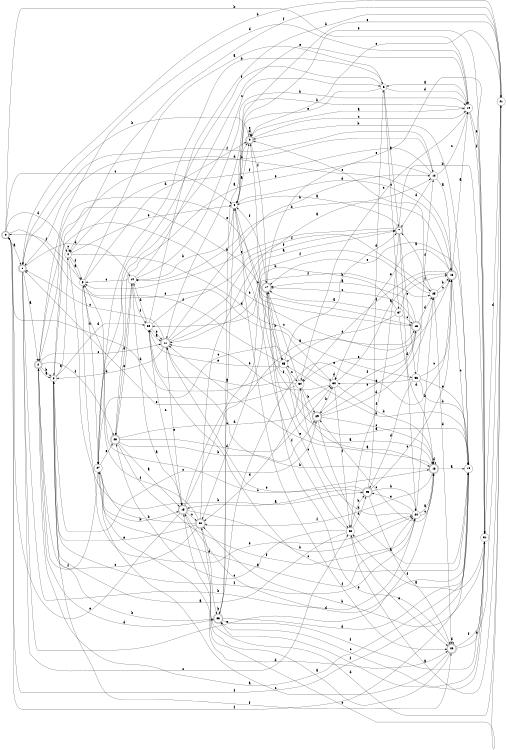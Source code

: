 digraph n31_10 {
__start0 [label="" shape="none"];

rankdir=LR;
size="8,5";

s0 [style="rounded,filled", color="black", fillcolor="white" shape="doublecircle", label="0"];
s1 [style="rounded,filled", color="black", fillcolor="white" shape="doublecircle", label="1"];
s2 [style="rounded,filled", color="black", fillcolor="white" shape="doublecircle", label="2"];
s3 [style="filled", color="black", fillcolor="white" shape="circle", label="3"];
s4 [style="filled", color="black", fillcolor="white" shape="circle", label="4"];
s5 [style="filled", color="black", fillcolor="white" shape="circle", label="5"];
s6 [style="filled", color="black", fillcolor="white" shape="circle", label="6"];
s7 [style="rounded,filled", color="black", fillcolor="white" shape="doublecircle", label="7"];
s8 [style="filled", color="black", fillcolor="white" shape="circle", label="8"];
s9 [style="rounded,filled", color="black", fillcolor="white" shape="doublecircle", label="9"];
s10 [style="filled", color="black", fillcolor="white" shape="circle", label="10"];
s11 [style="rounded,filled", color="black", fillcolor="white" shape="doublecircle", label="11"];
s12 [style="filled", color="black", fillcolor="white" shape="circle", label="12"];
s13 [style="rounded,filled", color="black", fillcolor="white" shape="doublecircle", label="13"];
s14 [style="filled", color="black", fillcolor="white" shape="circle", label="14"];
s15 [style="rounded,filled", color="black", fillcolor="white" shape="doublecircle", label="15"];
s16 [style="rounded,filled", color="black", fillcolor="white" shape="doublecircle", label="16"];
s17 [style="rounded,filled", color="black", fillcolor="white" shape="doublecircle", label="17"];
s18 [style="rounded,filled", color="black", fillcolor="white" shape="doublecircle", label="18"];
s19 [style="filled", color="black", fillcolor="white" shape="circle", label="19"];
s20 [style="filled", color="black", fillcolor="white" shape="circle", label="20"];
s21 [style="filled", color="black", fillcolor="white" shape="circle", label="21"];
s22 [style="filled", color="black", fillcolor="white" shape="circle", label="22"];
s23 [style="rounded,filled", color="black", fillcolor="white" shape="doublecircle", label="23"];
s24 [style="filled", color="black", fillcolor="white" shape="circle", label="24"];
s25 [style="filled", color="black", fillcolor="white" shape="circle", label="25"];
s26 [style="rounded,filled", color="black", fillcolor="white" shape="doublecircle", label="26"];
s27 [style="filled", color="black", fillcolor="white" shape="circle", label="27"];
s28 [style="rounded,filled", color="black", fillcolor="white" shape="doublecircle", label="28"];
s29 [style="rounded,filled", color="black", fillcolor="white" shape="doublecircle", label="29"];
s30 [style="filled", color="black", fillcolor="white" shape="circle", label="30"];
s31 [style="filled", color="black", fillcolor="white" shape="circle", label="31"];
s32 [style="rounded,filled", color="black", fillcolor="white" shape="doublecircle", label="32"];
s33 [style="rounded,filled", color="black", fillcolor="white" shape="doublecircle", label="33"];
s34 [style="filled", color="black", fillcolor="white" shape="circle", label="34"];
s35 [style="filled", color="black", fillcolor="white" shape="circle", label="35"];
s36 [style="filled", color="black", fillcolor="white" shape="circle", label="36"];
s37 [style="filled", color="black", fillcolor="white" shape="circle", label="37"];
s0 -> s1 [label="a"];
s0 -> s10 [label="b"];
s0 -> s8 [label="c"];
s0 -> s4 [label="d"];
s0 -> s30 [label="e"];
s0 -> s19 [label="f"];
s1 -> s2 [label="a"];
s1 -> s24 [label="b"];
s1 -> s22 [label="c"];
s1 -> s14 [label="d"];
s1 -> s18 [label="e"];
s1 -> s12 [label="f"];
s2 -> s3 [label="a"];
s2 -> s3 [label="b"];
s2 -> s11 [label="c"];
s2 -> s33 [label="d"];
s2 -> s16 [label="e"];
s2 -> s28 [label="f"];
s3 -> s4 [label="a"];
s3 -> s33 [label="b"];
s3 -> s29 [label="c"];
s3 -> s20 [label="d"];
s3 -> s13 [label="e"];
s3 -> s26 [label="f"];
s4 -> s5 [label="a"];
s4 -> s23 [label="b"];
s4 -> s4 [label="c"];
s4 -> s36 [label="d"];
s4 -> s8 [label="e"];
s4 -> s5 [label="f"];
s5 -> s6 [label="a"];
s5 -> s27 [label="b"];
s5 -> s18 [label="c"];
s5 -> s9 [label="d"];
s5 -> s24 [label="e"];
s5 -> s0 [label="f"];
s6 -> s7 [label="a"];
s6 -> s27 [label="b"];
s6 -> s37 [label="c"];
s6 -> s10 [label="d"];
s6 -> s8 [label="e"];
s6 -> s27 [label="f"];
s7 -> s8 [label="a"];
s7 -> s31 [label="b"];
s7 -> s36 [label="c"];
s7 -> s24 [label="d"];
s7 -> s5 [label="e"];
s7 -> s22 [label="f"];
s8 -> s9 [label="a"];
s8 -> s14 [label="b"];
s8 -> s35 [label="c"];
s8 -> s13 [label="d"];
s8 -> s21 [label="e"];
s8 -> s26 [label="f"];
s9 -> s10 [label="a"];
s9 -> s1 [label="b"];
s9 -> s10 [label="c"];
s9 -> s9 [label="d"];
s9 -> s9 [label="e"];
s9 -> s17 [label="f"];
s10 -> s6 [label="a"];
s10 -> s11 [label="b"];
s10 -> s34 [label="c"];
s10 -> s2 [label="d"];
s10 -> s31 [label="e"];
s10 -> s31 [label="f"];
s11 -> s7 [label="a"];
s11 -> s12 [label="b"];
s11 -> s1 [label="c"];
s11 -> s3 [label="d"];
s11 -> s15 [label="e"];
s11 -> s7 [label="f"];
s12 -> s13 [label="a"];
s12 -> s3 [label="b"];
s12 -> s10 [label="c"];
s12 -> s7 [label="d"];
s12 -> s28 [label="e"];
s12 -> s4 [label="f"];
s13 -> s10 [label="a"];
s13 -> s14 [label="b"];
s13 -> s19 [label="c"];
s13 -> s1 [label="d"];
s13 -> s30 [label="e"];
s13 -> s34 [label="f"];
s14 -> s15 [label="a"];
s14 -> s10 [label="b"];
s14 -> s5 [label="c"];
s14 -> s28 [label="d"];
s14 -> s10 [label="e"];
s14 -> s20 [label="f"];
s15 -> s16 [label="a"];
s15 -> s24 [label="b"];
s15 -> s32 [label="c"];
s15 -> s19 [label="d"];
s15 -> s0 [label="e"];
s15 -> s25 [label="f"];
s16 -> s17 [label="a"];
s16 -> s2 [label="b"];
s16 -> s17 [label="c"];
s16 -> s25 [label="d"];
s16 -> s34 [label="e"];
s16 -> s29 [label="f"];
s17 -> s18 [label="a"];
s17 -> s35 [label="b"];
s17 -> s22 [label="c"];
s17 -> s32 [label="d"];
s17 -> s31 [label="e"];
s17 -> s8 [label="f"];
s18 -> s19 [label="a"];
s18 -> s11 [label="b"];
s18 -> s29 [label="c"];
s18 -> s18 [label="d"];
s18 -> s11 [label="e"];
s18 -> s32 [label="f"];
s19 -> s2 [label="a"];
s19 -> s9 [label="b"];
s19 -> s20 [label="c"];
s19 -> s35 [label="d"];
s19 -> s17 [label="e"];
s19 -> s0 [label="f"];
s20 -> s11 [label="a"];
s20 -> s21 [label="b"];
s20 -> s15 [label="c"];
s20 -> s14 [label="d"];
s20 -> s11 [label="e"];
s20 -> s25 [label="f"];
s21 -> s22 [label="a"];
s21 -> s1 [label="b"];
s21 -> s9 [label="c"];
s21 -> s32 [label="d"];
s21 -> s15 [label="e"];
s21 -> s4 [label="f"];
s22 -> s3 [label="a"];
s22 -> s23 [label="b"];
s22 -> s28 [label="c"];
s22 -> s23 [label="d"];
s22 -> s26 [label="e"];
s22 -> s8 [label="f"];
s23 -> s15 [label="a"];
s23 -> s24 [label="b"];
s23 -> s13 [label="c"];
s23 -> s6 [label="d"];
s23 -> s11 [label="e"];
s23 -> s26 [label="f"];
s24 -> s18 [label="a"];
s24 -> s25 [label="b"];
s24 -> s18 [label="c"];
s24 -> s34 [label="d"];
s24 -> s23 [label="e"];
s24 -> s3 [label="f"];
s25 -> s7 [label="a"];
s25 -> s13 [label="b"];
s25 -> s13 [label="c"];
s25 -> s26 [label="d"];
s25 -> s9 [label="e"];
s25 -> s11 [label="f"];
s26 -> s15 [label="a"];
s26 -> s21 [label="b"];
s26 -> s27 [label="c"];
s26 -> s26 [label="d"];
s26 -> s17 [label="e"];
s26 -> s31 [label="f"];
s27 -> s24 [label="a"];
s27 -> s15 [label="b"];
s27 -> s6 [label="c"];
s27 -> s26 [label="d"];
s27 -> s28 [label="e"];
s27 -> s2 [label="f"];
s28 -> s15 [label="a"];
s28 -> s29 [label="b"];
s28 -> s30 [label="c"];
s28 -> s30 [label="d"];
s28 -> s14 [label="e"];
s28 -> s24 [label="f"];
s29 -> s19 [label="a"];
s29 -> s30 [label="b"];
s29 -> s18 [label="c"];
s29 -> s25 [label="d"];
s29 -> s16 [label="e"];
s29 -> s9 [label="f"];
s30 -> s13 [label="a"];
s30 -> s18 [label="b"];
s30 -> s27 [label="c"];
s30 -> s30 [label="d"];
s30 -> s11 [label="e"];
s30 -> s22 [label="f"];
s31 -> s22 [label="a"];
s31 -> s32 [label="b"];
s31 -> s33 [label="c"];
s31 -> s21 [label="d"];
s31 -> s8 [label="e"];
s31 -> s33 [label="f"];
s32 -> s12 [label="a"];
s32 -> s27 [label="b"];
s32 -> s2 [label="c"];
s32 -> s33 [label="d"];
s32 -> s3 [label="e"];
s32 -> s5 [label="f"];
s33 -> s9 [label="a"];
s33 -> s33 [label="b"];
s33 -> s8 [label="c"];
s33 -> s19 [label="d"];
s33 -> s13 [label="e"];
s33 -> s31 [label="f"];
s34 -> s18 [label="a"];
s34 -> s29 [label="b"];
s34 -> s17 [label="c"];
s34 -> s32 [label="d"];
s34 -> s1 [label="e"];
s34 -> s20 [label="f"];
s35 -> s19 [label="a"];
s35 -> s7 [label="b"];
s35 -> s34 [label="c"];
s35 -> s0 [label="d"];
s35 -> s20 [label="e"];
s35 -> s5 [label="f"];
s36 -> s30 [label="a"];
s36 -> s19 [label="b"];
s36 -> s13 [label="c"];
s36 -> s23 [label="d"];
s36 -> s19 [label="e"];
s36 -> s12 [label="f"];
s37 -> s17 [label="a"];
s37 -> s20 [label="b"];
s37 -> s16 [label="c"];
s37 -> s18 [label="d"];
s37 -> s35 [label="e"];
s37 -> s13 [label="f"];

}